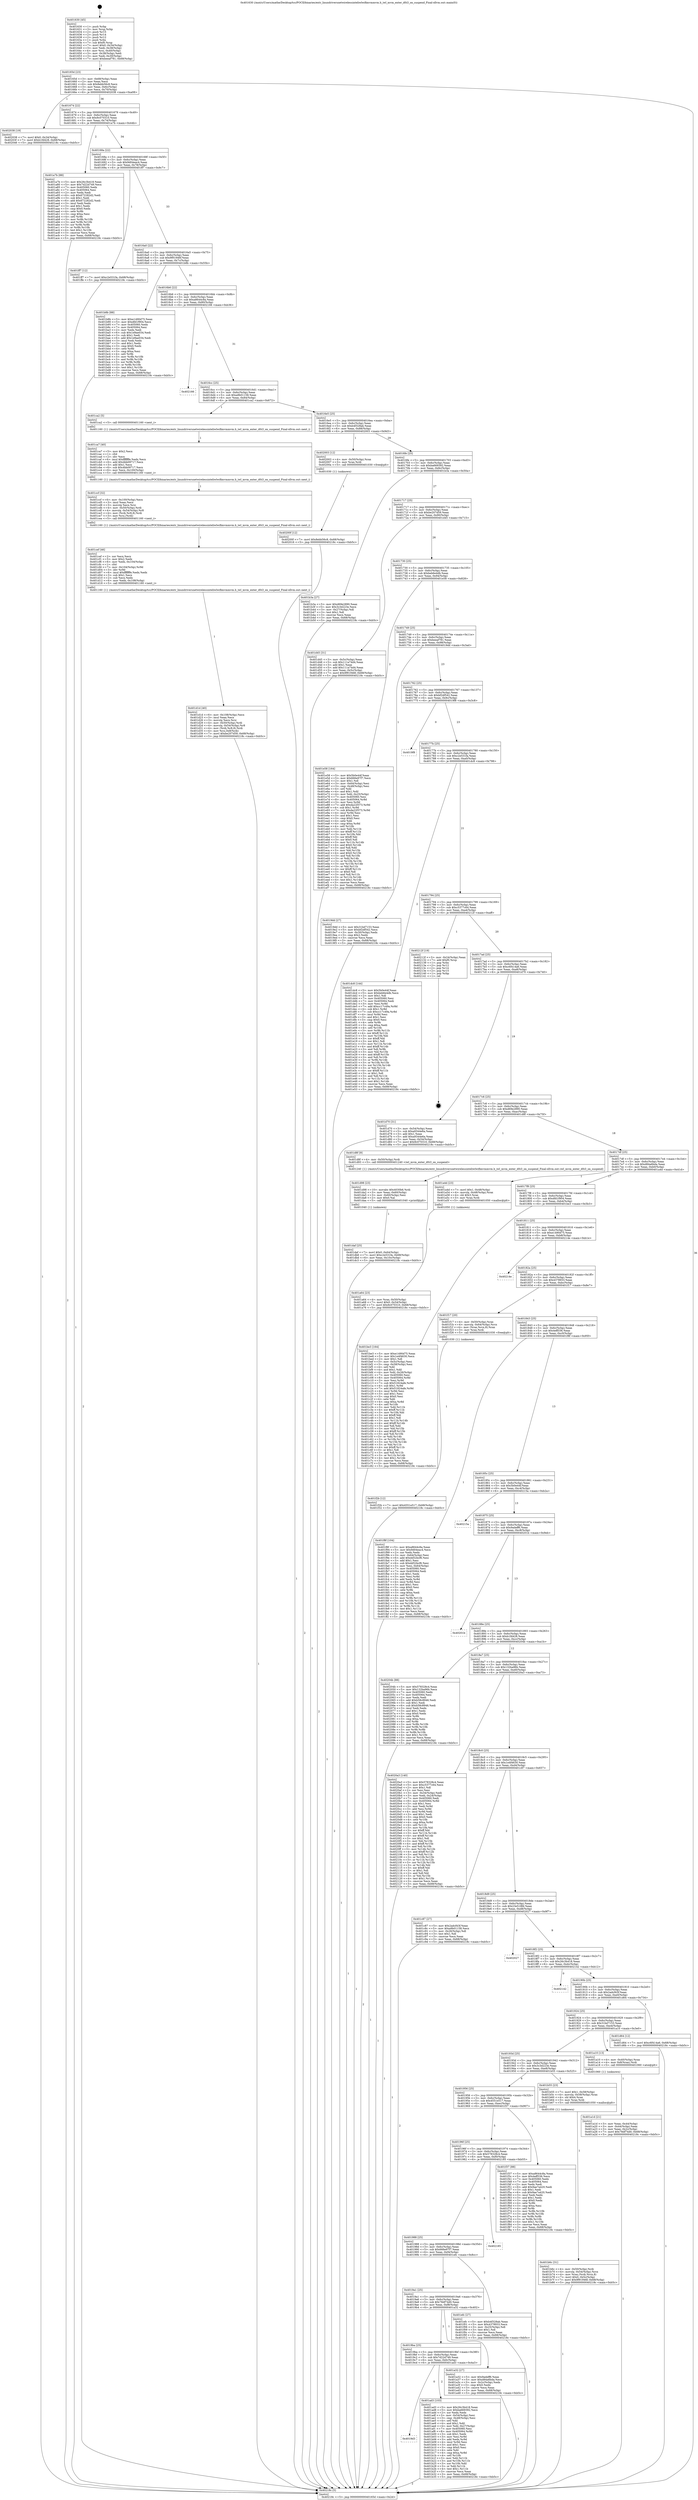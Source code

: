 digraph "0x401630" {
  label = "0x401630 (/mnt/c/Users/mathe/Desktop/tcc/POCII/binaries/extr_linuxdriversnetwirelessinteliwlwifimvmmvm.h_iwl_mvm_enter_d0i3_on_suspend_Final-ollvm.out::main(0))"
  labelloc = "t"
  node[shape=record]

  Entry [label="",width=0.3,height=0.3,shape=circle,fillcolor=black,style=filled]
  "0x40165d" [label="{
     0x40165d [23]\l
     | [instrs]\l
     &nbsp;&nbsp;0x40165d \<+3\>: mov -0x68(%rbp),%eax\l
     &nbsp;&nbsp;0x401660 \<+2\>: mov %eax,%ecx\l
     &nbsp;&nbsp;0x401662 \<+6\>: sub $0x8ebb56c8,%ecx\l
     &nbsp;&nbsp;0x401668 \<+3\>: mov %eax,-0x6c(%rbp)\l
     &nbsp;&nbsp;0x40166b \<+3\>: mov %ecx,-0x70(%rbp)\l
     &nbsp;&nbsp;0x40166e \<+6\>: je 0000000000402038 \<main+0xa08\>\l
  }"]
  "0x402038" [label="{
     0x402038 [19]\l
     | [instrs]\l
     &nbsp;&nbsp;0x402038 \<+7\>: movl $0x0,-0x34(%rbp)\l
     &nbsp;&nbsp;0x40203f \<+7\>: movl $0xb1fd428,-0x68(%rbp)\l
     &nbsp;&nbsp;0x402046 \<+5\>: jmp 000000000040218c \<main+0xb5c\>\l
  }"]
  "0x401674" [label="{
     0x401674 [22]\l
     | [instrs]\l
     &nbsp;&nbsp;0x401674 \<+5\>: jmp 0000000000401679 \<main+0x49\>\l
     &nbsp;&nbsp;0x401679 \<+3\>: mov -0x6c(%rbp),%eax\l
     &nbsp;&nbsp;0x40167c \<+5\>: sub $0x9c070310,%eax\l
     &nbsp;&nbsp;0x401681 \<+3\>: mov %eax,-0x74(%rbp)\l
     &nbsp;&nbsp;0x401684 \<+6\>: je 0000000000401a7b \<main+0x44b\>\l
  }"]
  Exit [label="",width=0.3,height=0.3,shape=circle,fillcolor=black,style=filled,peripheries=2]
  "0x401a7b" [label="{
     0x401a7b [88]\l
     | [instrs]\l
     &nbsp;&nbsp;0x401a7b \<+5\>: mov $0x26c3b418,%eax\l
     &nbsp;&nbsp;0x401a80 \<+5\>: mov $0x7d22d749,%ecx\l
     &nbsp;&nbsp;0x401a85 \<+7\>: mov 0x405060,%edx\l
     &nbsp;&nbsp;0x401a8c \<+7\>: mov 0x405064,%esi\l
     &nbsp;&nbsp;0x401a93 \<+2\>: mov %edx,%edi\l
     &nbsp;&nbsp;0x401a95 \<+6\>: sub $0x672282d2,%edi\l
     &nbsp;&nbsp;0x401a9b \<+3\>: sub $0x1,%edi\l
     &nbsp;&nbsp;0x401a9e \<+6\>: add $0x672282d2,%edi\l
     &nbsp;&nbsp;0x401aa4 \<+3\>: imul %edi,%edx\l
     &nbsp;&nbsp;0x401aa7 \<+3\>: and $0x1,%edx\l
     &nbsp;&nbsp;0x401aaa \<+3\>: cmp $0x0,%edx\l
     &nbsp;&nbsp;0x401aad \<+4\>: sete %r8b\l
     &nbsp;&nbsp;0x401ab1 \<+3\>: cmp $0xa,%esi\l
     &nbsp;&nbsp;0x401ab4 \<+4\>: setl %r9b\l
     &nbsp;&nbsp;0x401ab8 \<+3\>: mov %r8b,%r10b\l
     &nbsp;&nbsp;0x401abb \<+3\>: and %r9b,%r10b\l
     &nbsp;&nbsp;0x401abe \<+3\>: xor %r9b,%r8b\l
     &nbsp;&nbsp;0x401ac1 \<+3\>: or %r8b,%r10b\l
     &nbsp;&nbsp;0x401ac4 \<+4\>: test $0x1,%r10b\l
     &nbsp;&nbsp;0x401ac8 \<+3\>: cmovne %ecx,%eax\l
     &nbsp;&nbsp;0x401acb \<+3\>: mov %eax,-0x68(%rbp)\l
     &nbsp;&nbsp;0x401ace \<+5\>: jmp 000000000040218c \<main+0xb5c\>\l
  }"]
  "0x40168a" [label="{
     0x40168a [22]\l
     | [instrs]\l
     &nbsp;&nbsp;0x40168a \<+5\>: jmp 000000000040168f \<main+0x5f\>\l
     &nbsp;&nbsp;0x40168f \<+3\>: mov -0x6c(%rbp),%eax\l
     &nbsp;&nbsp;0x401692 \<+5\>: sub $0x9d04eac4,%eax\l
     &nbsp;&nbsp;0x401697 \<+3\>: mov %eax,-0x78(%rbp)\l
     &nbsp;&nbsp;0x40169a \<+6\>: je 0000000000401ff7 \<main+0x9c7\>\l
  }"]
  "0x40200f" [label="{
     0x40200f [12]\l
     | [instrs]\l
     &nbsp;&nbsp;0x40200f \<+7\>: movl $0x8ebb56c8,-0x68(%rbp)\l
     &nbsp;&nbsp;0x402016 \<+5\>: jmp 000000000040218c \<main+0xb5c\>\l
  }"]
  "0x401ff7" [label="{
     0x401ff7 [12]\l
     | [instrs]\l
     &nbsp;&nbsp;0x401ff7 \<+7\>: movl $0xc2e531fa,-0x68(%rbp)\l
     &nbsp;&nbsp;0x401ffe \<+5\>: jmp 000000000040218c \<main+0xb5c\>\l
  }"]
  "0x4016a0" [label="{
     0x4016a0 [22]\l
     | [instrs]\l
     &nbsp;&nbsp;0x4016a0 \<+5\>: jmp 00000000004016a5 \<main+0x75\>\l
     &nbsp;&nbsp;0x4016a5 \<+3\>: mov -0x6c(%rbp),%eax\l
     &nbsp;&nbsp;0x4016a8 \<+5\>: sub $0x9f91946f,%eax\l
     &nbsp;&nbsp;0x4016ad \<+3\>: mov %eax,-0x7c(%rbp)\l
     &nbsp;&nbsp;0x4016b0 \<+6\>: je 0000000000401b8b \<main+0x55b\>\l
  }"]
  "0x401f2b" [label="{
     0x401f2b [12]\l
     | [instrs]\l
     &nbsp;&nbsp;0x401f2b \<+7\>: movl $0x4551e517,-0x68(%rbp)\l
     &nbsp;&nbsp;0x401f32 \<+5\>: jmp 000000000040218c \<main+0xb5c\>\l
  }"]
  "0x401b8b" [label="{
     0x401b8b [88]\l
     | [instrs]\l
     &nbsp;&nbsp;0x401b8b \<+5\>: mov $0xe1490d75,%eax\l
     &nbsp;&nbsp;0x401b90 \<+5\>: mov $0xdfd1f904,%ecx\l
     &nbsp;&nbsp;0x401b95 \<+7\>: mov 0x405060,%edx\l
     &nbsp;&nbsp;0x401b9c \<+7\>: mov 0x405064,%esi\l
     &nbsp;&nbsp;0x401ba3 \<+2\>: mov %edx,%edi\l
     &nbsp;&nbsp;0x401ba5 \<+6\>: sub $0x1e9ae034,%edi\l
     &nbsp;&nbsp;0x401bab \<+3\>: sub $0x1,%edi\l
     &nbsp;&nbsp;0x401bae \<+6\>: add $0x1e9ae034,%edi\l
     &nbsp;&nbsp;0x401bb4 \<+3\>: imul %edi,%edx\l
     &nbsp;&nbsp;0x401bb7 \<+3\>: and $0x1,%edx\l
     &nbsp;&nbsp;0x401bba \<+3\>: cmp $0x0,%edx\l
     &nbsp;&nbsp;0x401bbd \<+4\>: sete %r8b\l
     &nbsp;&nbsp;0x401bc1 \<+3\>: cmp $0xa,%esi\l
     &nbsp;&nbsp;0x401bc4 \<+4\>: setl %r9b\l
     &nbsp;&nbsp;0x401bc8 \<+3\>: mov %r8b,%r10b\l
     &nbsp;&nbsp;0x401bcb \<+3\>: and %r9b,%r10b\l
     &nbsp;&nbsp;0x401bce \<+3\>: xor %r9b,%r8b\l
     &nbsp;&nbsp;0x401bd1 \<+3\>: or %r8b,%r10b\l
     &nbsp;&nbsp;0x401bd4 \<+4\>: test $0x1,%r10b\l
     &nbsp;&nbsp;0x401bd8 \<+3\>: cmovne %ecx,%eax\l
     &nbsp;&nbsp;0x401bdb \<+3\>: mov %eax,-0x68(%rbp)\l
     &nbsp;&nbsp;0x401bde \<+5\>: jmp 000000000040218c \<main+0xb5c\>\l
  }"]
  "0x4016b6" [label="{
     0x4016b6 [22]\l
     | [instrs]\l
     &nbsp;&nbsp;0x4016b6 \<+5\>: jmp 00000000004016bb \<main+0x8b\>\l
     &nbsp;&nbsp;0x4016bb \<+3\>: mov -0x6c(%rbp),%eax\l
     &nbsp;&nbsp;0x4016be \<+5\>: sub $0xa8644c8a,%eax\l
     &nbsp;&nbsp;0x4016c3 \<+3\>: mov %eax,-0x80(%rbp)\l
     &nbsp;&nbsp;0x4016c6 \<+6\>: je 0000000000402166 \<main+0xb36\>\l
  }"]
  "0x401daf" [label="{
     0x401daf [25]\l
     | [instrs]\l
     &nbsp;&nbsp;0x401daf \<+7\>: movl $0x0,-0x64(%rbp)\l
     &nbsp;&nbsp;0x401db6 \<+7\>: movl $0xc2e531fa,-0x68(%rbp)\l
     &nbsp;&nbsp;0x401dbd \<+6\>: mov %eax,-0x10c(%rbp)\l
     &nbsp;&nbsp;0x401dc3 \<+5\>: jmp 000000000040218c \<main+0xb5c\>\l
  }"]
  "0x402166" [label="{
     0x402166\l
  }", style=dashed]
  "0x4016cc" [label="{
     0x4016cc [25]\l
     | [instrs]\l
     &nbsp;&nbsp;0x4016cc \<+5\>: jmp 00000000004016d1 \<main+0xa1\>\l
     &nbsp;&nbsp;0x4016d1 \<+3\>: mov -0x6c(%rbp),%eax\l
     &nbsp;&nbsp;0x4016d4 \<+5\>: sub $0xa9b01158,%eax\l
     &nbsp;&nbsp;0x4016d9 \<+6\>: mov %eax,-0x84(%rbp)\l
     &nbsp;&nbsp;0x4016df \<+6\>: je 0000000000401ca2 \<main+0x672\>\l
  }"]
  "0x401d98" [label="{
     0x401d98 [23]\l
     | [instrs]\l
     &nbsp;&nbsp;0x401d98 \<+10\>: movabs $0x4030b6,%rdi\l
     &nbsp;&nbsp;0x401da2 \<+3\>: mov %eax,-0x60(%rbp)\l
     &nbsp;&nbsp;0x401da5 \<+3\>: mov -0x60(%rbp),%esi\l
     &nbsp;&nbsp;0x401da8 \<+2\>: mov $0x0,%al\l
     &nbsp;&nbsp;0x401daa \<+5\>: call 0000000000401040 \<printf@plt\>\l
     | [calls]\l
     &nbsp;&nbsp;0x401040 \{1\} (unknown)\l
  }"]
  "0x401ca2" [label="{
     0x401ca2 [5]\l
     | [instrs]\l
     &nbsp;&nbsp;0x401ca2 \<+5\>: call 0000000000401160 \<next_i\>\l
     | [calls]\l
     &nbsp;&nbsp;0x401160 \{1\} (/mnt/c/Users/mathe/Desktop/tcc/POCII/binaries/extr_linuxdriversnetwirelessinteliwlwifimvmmvm.h_iwl_mvm_enter_d0i3_on_suspend_Final-ollvm.out::next_i)\l
  }"]
  "0x4016e5" [label="{
     0x4016e5 [25]\l
     | [instrs]\l
     &nbsp;&nbsp;0x4016e5 \<+5\>: jmp 00000000004016ea \<main+0xba\>\l
     &nbsp;&nbsp;0x4016ea \<+3\>: mov -0x6c(%rbp),%eax\l
     &nbsp;&nbsp;0x4016ed \<+5\>: sub $0xb4f328ab,%eax\l
     &nbsp;&nbsp;0x4016f2 \<+6\>: mov %eax,-0x88(%rbp)\l
     &nbsp;&nbsp;0x4016f8 \<+6\>: je 0000000000402003 \<main+0x9d3\>\l
  }"]
  "0x401d1d" [label="{
     0x401d1d [40]\l
     | [instrs]\l
     &nbsp;&nbsp;0x401d1d \<+6\>: mov -0x108(%rbp),%ecx\l
     &nbsp;&nbsp;0x401d23 \<+3\>: imul %eax,%ecx\l
     &nbsp;&nbsp;0x401d26 \<+3\>: movslq %ecx,%rsi\l
     &nbsp;&nbsp;0x401d29 \<+4\>: mov -0x50(%rbp),%rdi\l
     &nbsp;&nbsp;0x401d2d \<+4\>: movslq -0x54(%rbp),%r8\l
     &nbsp;&nbsp;0x401d31 \<+4\>: mov (%rdi,%r8,8),%rdi\l
     &nbsp;&nbsp;0x401d35 \<+4\>: mov %rsi,0x8(%rdi)\l
     &nbsp;&nbsp;0x401d39 \<+7\>: movl $0xbe207d59,-0x68(%rbp)\l
     &nbsp;&nbsp;0x401d40 \<+5\>: jmp 000000000040218c \<main+0xb5c\>\l
  }"]
  "0x402003" [label="{
     0x402003 [12]\l
     | [instrs]\l
     &nbsp;&nbsp;0x402003 \<+4\>: mov -0x50(%rbp),%rax\l
     &nbsp;&nbsp;0x402007 \<+3\>: mov %rax,%rdi\l
     &nbsp;&nbsp;0x40200a \<+5\>: call 0000000000401030 \<free@plt\>\l
     | [calls]\l
     &nbsp;&nbsp;0x401030 \{1\} (unknown)\l
  }"]
  "0x4016fe" [label="{
     0x4016fe [25]\l
     | [instrs]\l
     &nbsp;&nbsp;0x4016fe \<+5\>: jmp 0000000000401703 \<main+0xd3\>\l
     &nbsp;&nbsp;0x401703 \<+3\>: mov -0x6c(%rbp),%eax\l
     &nbsp;&nbsp;0x401706 \<+5\>: sub $0xba669392,%eax\l
     &nbsp;&nbsp;0x40170b \<+6\>: mov %eax,-0x8c(%rbp)\l
     &nbsp;&nbsp;0x401711 \<+6\>: je 0000000000401b3a \<main+0x50a\>\l
  }"]
  "0x401cef" [label="{
     0x401cef [46]\l
     | [instrs]\l
     &nbsp;&nbsp;0x401cef \<+2\>: xor %ecx,%ecx\l
     &nbsp;&nbsp;0x401cf1 \<+5\>: mov $0x2,%edx\l
     &nbsp;&nbsp;0x401cf6 \<+6\>: mov %edx,-0x104(%rbp)\l
     &nbsp;&nbsp;0x401cfc \<+1\>: cltd\l
     &nbsp;&nbsp;0x401cfd \<+7\>: mov -0x104(%rbp),%r9d\l
     &nbsp;&nbsp;0x401d04 \<+3\>: idiv %r9d\l
     &nbsp;&nbsp;0x401d07 \<+6\>: imul $0xfffffffe,%edx,%edx\l
     &nbsp;&nbsp;0x401d0d \<+3\>: sub $0x1,%ecx\l
     &nbsp;&nbsp;0x401d10 \<+2\>: sub %ecx,%edx\l
     &nbsp;&nbsp;0x401d12 \<+6\>: mov %edx,-0x108(%rbp)\l
     &nbsp;&nbsp;0x401d18 \<+5\>: call 0000000000401160 \<next_i\>\l
     | [calls]\l
     &nbsp;&nbsp;0x401160 \{1\} (/mnt/c/Users/mathe/Desktop/tcc/POCII/binaries/extr_linuxdriversnetwirelessinteliwlwifimvmmvm.h_iwl_mvm_enter_d0i3_on_suspend_Final-ollvm.out::next_i)\l
  }"]
  "0x401b3a" [label="{
     0x401b3a [27]\l
     | [instrs]\l
     &nbsp;&nbsp;0x401b3a \<+5\>: mov $0xd69e2890,%eax\l
     &nbsp;&nbsp;0x401b3f \<+5\>: mov $0x3c3d223e,%ecx\l
     &nbsp;&nbsp;0x401b44 \<+3\>: mov -0x27(%rbp),%dl\l
     &nbsp;&nbsp;0x401b47 \<+3\>: test $0x1,%dl\l
     &nbsp;&nbsp;0x401b4a \<+3\>: cmovne %ecx,%eax\l
     &nbsp;&nbsp;0x401b4d \<+3\>: mov %eax,-0x68(%rbp)\l
     &nbsp;&nbsp;0x401b50 \<+5\>: jmp 000000000040218c \<main+0xb5c\>\l
  }"]
  "0x401717" [label="{
     0x401717 [25]\l
     | [instrs]\l
     &nbsp;&nbsp;0x401717 \<+5\>: jmp 000000000040171c \<main+0xec\>\l
     &nbsp;&nbsp;0x40171c \<+3\>: mov -0x6c(%rbp),%eax\l
     &nbsp;&nbsp;0x40171f \<+5\>: sub $0xbe207d59,%eax\l
     &nbsp;&nbsp;0x401724 \<+6\>: mov %eax,-0x90(%rbp)\l
     &nbsp;&nbsp;0x40172a \<+6\>: je 0000000000401d45 \<main+0x715\>\l
  }"]
  "0x401ccf" [label="{
     0x401ccf [32]\l
     | [instrs]\l
     &nbsp;&nbsp;0x401ccf \<+6\>: mov -0x100(%rbp),%ecx\l
     &nbsp;&nbsp;0x401cd5 \<+3\>: imul %eax,%ecx\l
     &nbsp;&nbsp;0x401cd8 \<+3\>: movslq %ecx,%rsi\l
     &nbsp;&nbsp;0x401cdb \<+4\>: mov -0x50(%rbp),%rdi\l
     &nbsp;&nbsp;0x401cdf \<+4\>: movslq -0x54(%rbp),%r8\l
     &nbsp;&nbsp;0x401ce3 \<+4\>: mov (%rdi,%r8,8),%rdi\l
     &nbsp;&nbsp;0x401ce7 \<+3\>: mov %rsi,(%rdi)\l
     &nbsp;&nbsp;0x401cea \<+5\>: call 0000000000401160 \<next_i\>\l
     | [calls]\l
     &nbsp;&nbsp;0x401160 \{1\} (/mnt/c/Users/mathe/Desktop/tcc/POCII/binaries/extr_linuxdriversnetwirelessinteliwlwifimvmmvm.h_iwl_mvm_enter_d0i3_on_suspend_Final-ollvm.out::next_i)\l
  }"]
  "0x401d45" [label="{
     0x401d45 [31]\l
     | [instrs]\l
     &nbsp;&nbsp;0x401d45 \<+3\>: mov -0x5c(%rbp),%eax\l
     &nbsp;&nbsp;0x401d48 \<+5\>: sub $0x111a74d4,%eax\l
     &nbsp;&nbsp;0x401d4d \<+3\>: add $0x1,%eax\l
     &nbsp;&nbsp;0x401d50 \<+5\>: add $0x111a74d4,%eax\l
     &nbsp;&nbsp;0x401d55 \<+3\>: mov %eax,-0x5c(%rbp)\l
     &nbsp;&nbsp;0x401d58 \<+7\>: movl $0x9f91946f,-0x68(%rbp)\l
     &nbsp;&nbsp;0x401d5f \<+5\>: jmp 000000000040218c \<main+0xb5c\>\l
  }"]
  "0x401730" [label="{
     0x401730 [25]\l
     | [instrs]\l
     &nbsp;&nbsp;0x401730 \<+5\>: jmp 0000000000401735 \<main+0x105\>\l
     &nbsp;&nbsp;0x401735 \<+3\>: mov -0x6c(%rbp),%eax\l
     &nbsp;&nbsp;0x401738 \<+5\>: sub $0xbeb6e4db,%eax\l
     &nbsp;&nbsp;0x40173d \<+6\>: mov %eax,-0x94(%rbp)\l
     &nbsp;&nbsp;0x401743 \<+6\>: je 0000000000401e58 \<main+0x828\>\l
  }"]
  "0x401ca7" [label="{
     0x401ca7 [40]\l
     | [instrs]\l
     &nbsp;&nbsp;0x401ca7 \<+5\>: mov $0x2,%ecx\l
     &nbsp;&nbsp;0x401cac \<+1\>: cltd\l
     &nbsp;&nbsp;0x401cad \<+2\>: idiv %ecx\l
     &nbsp;&nbsp;0x401caf \<+6\>: imul $0xfffffffe,%edx,%ecx\l
     &nbsp;&nbsp;0x401cb5 \<+6\>: add $0x4bb09717,%ecx\l
     &nbsp;&nbsp;0x401cbb \<+3\>: add $0x1,%ecx\l
     &nbsp;&nbsp;0x401cbe \<+6\>: sub $0x4bb09717,%ecx\l
     &nbsp;&nbsp;0x401cc4 \<+6\>: mov %ecx,-0x100(%rbp)\l
     &nbsp;&nbsp;0x401cca \<+5\>: call 0000000000401160 \<next_i\>\l
     | [calls]\l
     &nbsp;&nbsp;0x401160 \{1\} (/mnt/c/Users/mathe/Desktop/tcc/POCII/binaries/extr_linuxdriversnetwirelessinteliwlwifimvmmvm.h_iwl_mvm_enter_d0i3_on_suspend_Final-ollvm.out::next_i)\l
  }"]
  "0x401e58" [label="{
     0x401e58 [164]\l
     | [instrs]\l
     &nbsp;&nbsp;0x401e58 \<+5\>: mov $0x5b0e44f,%eax\l
     &nbsp;&nbsp;0x401e5d \<+5\>: mov $0x666e97f7,%ecx\l
     &nbsp;&nbsp;0x401e62 \<+2\>: mov $0x1,%dl\l
     &nbsp;&nbsp;0x401e64 \<+3\>: mov -0x64(%rbp),%esi\l
     &nbsp;&nbsp;0x401e67 \<+3\>: cmp -0x48(%rbp),%esi\l
     &nbsp;&nbsp;0x401e6a \<+4\>: setl %dil\l
     &nbsp;&nbsp;0x401e6e \<+4\>: and $0x1,%dil\l
     &nbsp;&nbsp;0x401e72 \<+4\>: mov %dil,-0x25(%rbp)\l
     &nbsp;&nbsp;0x401e76 \<+7\>: mov 0x405060,%esi\l
     &nbsp;&nbsp;0x401e7d \<+8\>: mov 0x405064,%r8d\l
     &nbsp;&nbsp;0x401e85 \<+3\>: mov %esi,%r9d\l
     &nbsp;&nbsp;0x401e88 \<+7\>: add $0xda22f373,%r9d\l
     &nbsp;&nbsp;0x401e8f \<+4\>: sub $0x1,%r9d\l
     &nbsp;&nbsp;0x401e93 \<+7\>: sub $0xda22f373,%r9d\l
     &nbsp;&nbsp;0x401e9a \<+4\>: imul %r9d,%esi\l
     &nbsp;&nbsp;0x401e9e \<+3\>: and $0x1,%esi\l
     &nbsp;&nbsp;0x401ea1 \<+3\>: cmp $0x0,%esi\l
     &nbsp;&nbsp;0x401ea4 \<+4\>: sete %dil\l
     &nbsp;&nbsp;0x401ea8 \<+4\>: cmp $0xa,%r8d\l
     &nbsp;&nbsp;0x401eac \<+4\>: setl %r10b\l
     &nbsp;&nbsp;0x401eb0 \<+3\>: mov %dil,%r11b\l
     &nbsp;&nbsp;0x401eb3 \<+4\>: xor $0xff,%r11b\l
     &nbsp;&nbsp;0x401eb7 \<+3\>: mov %r10b,%bl\l
     &nbsp;&nbsp;0x401eba \<+3\>: xor $0xff,%bl\l
     &nbsp;&nbsp;0x401ebd \<+3\>: xor $0x0,%dl\l
     &nbsp;&nbsp;0x401ec0 \<+3\>: mov %r11b,%r14b\l
     &nbsp;&nbsp;0x401ec3 \<+4\>: and $0x0,%r14b\l
     &nbsp;&nbsp;0x401ec7 \<+3\>: and %dl,%dil\l
     &nbsp;&nbsp;0x401eca \<+3\>: mov %bl,%r15b\l
     &nbsp;&nbsp;0x401ecd \<+4\>: and $0x0,%r15b\l
     &nbsp;&nbsp;0x401ed1 \<+3\>: and %dl,%r10b\l
     &nbsp;&nbsp;0x401ed4 \<+3\>: or %dil,%r14b\l
     &nbsp;&nbsp;0x401ed7 \<+3\>: or %r10b,%r15b\l
     &nbsp;&nbsp;0x401eda \<+3\>: xor %r15b,%r14b\l
     &nbsp;&nbsp;0x401edd \<+3\>: or %bl,%r11b\l
     &nbsp;&nbsp;0x401ee0 \<+4\>: xor $0xff,%r11b\l
     &nbsp;&nbsp;0x401ee4 \<+3\>: or $0x0,%dl\l
     &nbsp;&nbsp;0x401ee7 \<+3\>: and %dl,%r11b\l
     &nbsp;&nbsp;0x401eea \<+3\>: or %r11b,%r14b\l
     &nbsp;&nbsp;0x401eed \<+4\>: test $0x1,%r14b\l
     &nbsp;&nbsp;0x401ef1 \<+3\>: cmovne %ecx,%eax\l
     &nbsp;&nbsp;0x401ef4 \<+3\>: mov %eax,-0x68(%rbp)\l
     &nbsp;&nbsp;0x401ef7 \<+5\>: jmp 000000000040218c \<main+0xb5c\>\l
  }"]
  "0x401749" [label="{
     0x401749 [25]\l
     | [instrs]\l
     &nbsp;&nbsp;0x401749 \<+5\>: jmp 000000000040174e \<main+0x11e\>\l
     &nbsp;&nbsp;0x40174e \<+3\>: mov -0x6c(%rbp),%eax\l
     &nbsp;&nbsp;0x401751 \<+5\>: sub $0xbeeaf781,%eax\l
     &nbsp;&nbsp;0x401756 \<+6\>: mov %eax,-0x98(%rbp)\l
     &nbsp;&nbsp;0x40175c \<+6\>: je 00000000004019dd \<main+0x3ad\>\l
  }"]
  "0x401b6c" [label="{
     0x401b6c [31]\l
     | [instrs]\l
     &nbsp;&nbsp;0x401b6c \<+4\>: mov -0x50(%rbp),%rdi\l
     &nbsp;&nbsp;0x401b70 \<+4\>: movslq -0x54(%rbp),%rcx\l
     &nbsp;&nbsp;0x401b74 \<+4\>: mov %rax,(%rdi,%rcx,8)\l
     &nbsp;&nbsp;0x401b78 \<+7\>: movl $0x0,-0x5c(%rbp)\l
     &nbsp;&nbsp;0x401b7f \<+7\>: movl $0x9f91946f,-0x68(%rbp)\l
     &nbsp;&nbsp;0x401b86 \<+5\>: jmp 000000000040218c \<main+0xb5c\>\l
  }"]
  "0x4019dd" [label="{
     0x4019dd [27]\l
     | [instrs]\l
     &nbsp;&nbsp;0x4019dd \<+5\>: mov $0x31bd7153,%eax\l
     &nbsp;&nbsp;0x4019e2 \<+5\>: mov $0xbf2df542,%ecx\l
     &nbsp;&nbsp;0x4019e7 \<+3\>: mov -0x30(%rbp),%edx\l
     &nbsp;&nbsp;0x4019ea \<+3\>: cmp $0x2,%edx\l
     &nbsp;&nbsp;0x4019ed \<+3\>: cmovne %ecx,%eax\l
     &nbsp;&nbsp;0x4019f0 \<+3\>: mov %eax,-0x68(%rbp)\l
     &nbsp;&nbsp;0x4019f3 \<+5\>: jmp 000000000040218c \<main+0xb5c\>\l
  }"]
  "0x401762" [label="{
     0x401762 [25]\l
     | [instrs]\l
     &nbsp;&nbsp;0x401762 \<+5\>: jmp 0000000000401767 \<main+0x137\>\l
     &nbsp;&nbsp;0x401767 \<+3\>: mov -0x6c(%rbp),%eax\l
     &nbsp;&nbsp;0x40176a \<+5\>: sub $0xbf2df542,%eax\l
     &nbsp;&nbsp;0x40176f \<+6\>: mov %eax,-0x9c(%rbp)\l
     &nbsp;&nbsp;0x401775 \<+6\>: je 00000000004019f8 \<main+0x3c8\>\l
  }"]
  "0x40218c" [label="{
     0x40218c [5]\l
     | [instrs]\l
     &nbsp;&nbsp;0x40218c \<+5\>: jmp 000000000040165d \<main+0x2d\>\l
  }"]
  "0x401630" [label="{
     0x401630 [45]\l
     | [instrs]\l
     &nbsp;&nbsp;0x401630 \<+1\>: push %rbp\l
     &nbsp;&nbsp;0x401631 \<+3\>: mov %rsp,%rbp\l
     &nbsp;&nbsp;0x401634 \<+2\>: push %r15\l
     &nbsp;&nbsp;0x401636 \<+2\>: push %r14\l
     &nbsp;&nbsp;0x401638 \<+2\>: push %r12\l
     &nbsp;&nbsp;0x40163a \<+1\>: push %rbx\l
     &nbsp;&nbsp;0x40163b \<+7\>: sub $0xf0,%rsp\l
     &nbsp;&nbsp;0x401642 \<+7\>: movl $0x0,-0x34(%rbp)\l
     &nbsp;&nbsp;0x401649 \<+3\>: mov %edi,-0x38(%rbp)\l
     &nbsp;&nbsp;0x40164c \<+4\>: mov %rsi,-0x40(%rbp)\l
     &nbsp;&nbsp;0x401650 \<+3\>: mov -0x38(%rbp),%edi\l
     &nbsp;&nbsp;0x401653 \<+3\>: mov %edi,-0x30(%rbp)\l
     &nbsp;&nbsp;0x401656 \<+7\>: movl $0xbeeaf781,-0x68(%rbp)\l
  }"]
  "0x4019d3" [label="{
     0x4019d3\l
  }", style=dashed]
  "0x4019f8" [label="{
     0x4019f8\l
  }", style=dashed]
  "0x40177b" [label="{
     0x40177b [25]\l
     | [instrs]\l
     &nbsp;&nbsp;0x40177b \<+5\>: jmp 0000000000401780 \<main+0x150\>\l
     &nbsp;&nbsp;0x401780 \<+3\>: mov -0x6c(%rbp),%eax\l
     &nbsp;&nbsp;0x401783 \<+5\>: sub $0xc2e531fa,%eax\l
     &nbsp;&nbsp;0x401788 \<+6\>: mov %eax,-0xa0(%rbp)\l
     &nbsp;&nbsp;0x40178e \<+6\>: je 0000000000401dc8 \<main+0x798\>\l
  }"]
  "0x401ad3" [label="{
     0x401ad3 [103]\l
     | [instrs]\l
     &nbsp;&nbsp;0x401ad3 \<+5\>: mov $0x26c3b418,%eax\l
     &nbsp;&nbsp;0x401ad8 \<+5\>: mov $0xba669392,%ecx\l
     &nbsp;&nbsp;0x401add \<+2\>: xor %edx,%edx\l
     &nbsp;&nbsp;0x401adf \<+3\>: mov -0x54(%rbp),%esi\l
     &nbsp;&nbsp;0x401ae2 \<+3\>: cmp -0x48(%rbp),%esi\l
     &nbsp;&nbsp;0x401ae5 \<+4\>: setl %dil\l
     &nbsp;&nbsp;0x401ae9 \<+4\>: and $0x1,%dil\l
     &nbsp;&nbsp;0x401aed \<+4\>: mov %dil,-0x27(%rbp)\l
     &nbsp;&nbsp;0x401af1 \<+7\>: mov 0x405060,%esi\l
     &nbsp;&nbsp;0x401af8 \<+8\>: mov 0x405064,%r8d\l
     &nbsp;&nbsp;0x401b00 \<+3\>: sub $0x1,%edx\l
     &nbsp;&nbsp;0x401b03 \<+3\>: mov %esi,%r9d\l
     &nbsp;&nbsp;0x401b06 \<+3\>: add %edx,%r9d\l
     &nbsp;&nbsp;0x401b09 \<+4\>: imul %r9d,%esi\l
     &nbsp;&nbsp;0x401b0d \<+3\>: and $0x1,%esi\l
     &nbsp;&nbsp;0x401b10 \<+3\>: cmp $0x0,%esi\l
     &nbsp;&nbsp;0x401b13 \<+4\>: sete %dil\l
     &nbsp;&nbsp;0x401b17 \<+4\>: cmp $0xa,%r8d\l
     &nbsp;&nbsp;0x401b1b \<+4\>: setl %r10b\l
     &nbsp;&nbsp;0x401b1f \<+3\>: mov %dil,%r11b\l
     &nbsp;&nbsp;0x401b22 \<+3\>: and %r10b,%r11b\l
     &nbsp;&nbsp;0x401b25 \<+3\>: xor %r10b,%dil\l
     &nbsp;&nbsp;0x401b28 \<+3\>: or %dil,%r11b\l
     &nbsp;&nbsp;0x401b2b \<+4\>: test $0x1,%r11b\l
     &nbsp;&nbsp;0x401b2f \<+3\>: cmovne %ecx,%eax\l
     &nbsp;&nbsp;0x401b32 \<+3\>: mov %eax,-0x68(%rbp)\l
     &nbsp;&nbsp;0x401b35 \<+5\>: jmp 000000000040218c \<main+0xb5c\>\l
  }"]
  "0x401dc8" [label="{
     0x401dc8 [144]\l
     | [instrs]\l
     &nbsp;&nbsp;0x401dc8 \<+5\>: mov $0x5b0e44f,%eax\l
     &nbsp;&nbsp;0x401dcd \<+5\>: mov $0xbeb6e4db,%ecx\l
     &nbsp;&nbsp;0x401dd2 \<+2\>: mov $0x1,%dl\l
     &nbsp;&nbsp;0x401dd4 \<+7\>: mov 0x405060,%esi\l
     &nbsp;&nbsp;0x401ddb \<+7\>: mov 0x405064,%edi\l
     &nbsp;&nbsp;0x401de2 \<+3\>: mov %esi,%r8d\l
     &nbsp;&nbsp;0x401de5 \<+7\>: add $0xcc17c49a,%r8d\l
     &nbsp;&nbsp;0x401dec \<+4\>: sub $0x1,%r8d\l
     &nbsp;&nbsp;0x401df0 \<+7\>: sub $0xcc17c49a,%r8d\l
     &nbsp;&nbsp;0x401df7 \<+4\>: imul %r8d,%esi\l
     &nbsp;&nbsp;0x401dfb \<+3\>: and $0x1,%esi\l
     &nbsp;&nbsp;0x401dfe \<+3\>: cmp $0x0,%esi\l
     &nbsp;&nbsp;0x401e01 \<+4\>: sete %r9b\l
     &nbsp;&nbsp;0x401e05 \<+3\>: cmp $0xa,%edi\l
     &nbsp;&nbsp;0x401e08 \<+4\>: setl %r10b\l
     &nbsp;&nbsp;0x401e0c \<+3\>: mov %r9b,%r11b\l
     &nbsp;&nbsp;0x401e0f \<+4\>: xor $0xff,%r11b\l
     &nbsp;&nbsp;0x401e13 \<+3\>: mov %r10b,%bl\l
     &nbsp;&nbsp;0x401e16 \<+3\>: xor $0xff,%bl\l
     &nbsp;&nbsp;0x401e19 \<+3\>: xor $0x1,%dl\l
     &nbsp;&nbsp;0x401e1c \<+3\>: mov %r11b,%r14b\l
     &nbsp;&nbsp;0x401e1f \<+4\>: and $0xff,%r14b\l
     &nbsp;&nbsp;0x401e23 \<+3\>: and %dl,%r9b\l
     &nbsp;&nbsp;0x401e26 \<+3\>: mov %bl,%r15b\l
     &nbsp;&nbsp;0x401e29 \<+4\>: and $0xff,%r15b\l
     &nbsp;&nbsp;0x401e2d \<+3\>: and %dl,%r10b\l
     &nbsp;&nbsp;0x401e30 \<+3\>: or %r9b,%r14b\l
     &nbsp;&nbsp;0x401e33 \<+3\>: or %r10b,%r15b\l
     &nbsp;&nbsp;0x401e36 \<+3\>: xor %r15b,%r14b\l
     &nbsp;&nbsp;0x401e39 \<+3\>: or %bl,%r11b\l
     &nbsp;&nbsp;0x401e3c \<+4\>: xor $0xff,%r11b\l
     &nbsp;&nbsp;0x401e40 \<+3\>: or $0x1,%dl\l
     &nbsp;&nbsp;0x401e43 \<+3\>: and %dl,%r11b\l
     &nbsp;&nbsp;0x401e46 \<+3\>: or %r11b,%r14b\l
     &nbsp;&nbsp;0x401e49 \<+4\>: test $0x1,%r14b\l
     &nbsp;&nbsp;0x401e4d \<+3\>: cmovne %ecx,%eax\l
     &nbsp;&nbsp;0x401e50 \<+3\>: mov %eax,-0x68(%rbp)\l
     &nbsp;&nbsp;0x401e53 \<+5\>: jmp 000000000040218c \<main+0xb5c\>\l
  }"]
  "0x401794" [label="{
     0x401794 [25]\l
     | [instrs]\l
     &nbsp;&nbsp;0x401794 \<+5\>: jmp 0000000000401799 \<main+0x169\>\l
     &nbsp;&nbsp;0x401799 \<+3\>: mov -0x6c(%rbp),%eax\l
     &nbsp;&nbsp;0x40179c \<+5\>: sub $0xc5377c64,%eax\l
     &nbsp;&nbsp;0x4017a1 \<+6\>: mov %eax,-0xa4(%rbp)\l
     &nbsp;&nbsp;0x4017a7 \<+6\>: je 000000000040212f \<main+0xaff\>\l
  }"]
  "0x401a64" [label="{
     0x401a64 [23]\l
     | [instrs]\l
     &nbsp;&nbsp;0x401a64 \<+4\>: mov %rax,-0x50(%rbp)\l
     &nbsp;&nbsp;0x401a68 \<+7\>: movl $0x0,-0x54(%rbp)\l
     &nbsp;&nbsp;0x401a6f \<+7\>: movl $0x9c070310,-0x68(%rbp)\l
     &nbsp;&nbsp;0x401a76 \<+5\>: jmp 000000000040218c \<main+0xb5c\>\l
  }"]
  "0x40212f" [label="{
     0x40212f [19]\l
     | [instrs]\l
     &nbsp;&nbsp;0x40212f \<+3\>: mov -0x24(%rbp),%eax\l
     &nbsp;&nbsp;0x402132 \<+7\>: add $0xf0,%rsp\l
     &nbsp;&nbsp;0x402139 \<+1\>: pop %rbx\l
     &nbsp;&nbsp;0x40213a \<+2\>: pop %r12\l
     &nbsp;&nbsp;0x40213c \<+2\>: pop %r14\l
     &nbsp;&nbsp;0x40213e \<+2\>: pop %r15\l
     &nbsp;&nbsp;0x402140 \<+1\>: pop %rbp\l
     &nbsp;&nbsp;0x402141 \<+1\>: ret\l
  }"]
  "0x4017ad" [label="{
     0x4017ad [25]\l
     | [instrs]\l
     &nbsp;&nbsp;0x4017ad \<+5\>: jmp 00000000004017b2 \<main+0x182\>\l
     &nbsp;&nbsp;0x4017b2 \<+3\>: mov -0x6c(%rbp),%eax\l
     &nbsp;&nbsp;0x4017b5 \<+5\>: sub $0xc6f414a6,%eax\l
     &nbsp;&nbsp;0x4017ba \<+6\>: mov %eax,-0xa8(%rbp)\l
     &nbsp;&nbsp;0x4017c0 \<+6\>: je 0000000000401d70 \<main+0x740\>\l
  }"]
  "0x4019ba" [label="{
     0x4019ba [25]\l
     | [instrs]\l
     &nbsp;&nbsp;0x4019ba \<+5\>: jmp 00000000004019bf \<main+0x38f\>\l
     &nbsp;&nbsp;0x4019bf \<+3\>: mov -0x6c(%rbp),%eax\l
     &nbsp;&nbsp;0x4019c2 \<+5\>: sub $0x7d22d749,%eax\l
     &nbsp;&nbsp;0x4019c7 \<+6\>: mov %eax,-0xfc(%rbp)\l
     &nbsp;&nbsp;0x4019cd \<+6\>: je 0000000000401ad3 \<main+0x4a3\>\l
  }"]
  "0x401d70" [label="{
     0x401d70 [31]\l
     | [instrs]\l
     &nbsp;&nbsp;0x401d70 \<+3\>: mov -0x54(%rbp),%eax\l
     &nbsp;&nbsp;0x401d73 \<+5\>: sub $0xa9344e6a,%eax\l
     &nbsp;&nbsp;0x401d78 \<+3\>: add $0x1,%eax\l
     &nbsp;&nbsp;0x401d7b \<+5\>: add $0xa9344e6a,%eax\l
     &nbsp;&nbsp;0x401d80 \<+3\>: mov %eax,-0x54(%rbp)\l
     &nbsp;&nbsp;0x401d83 \<+7\>: movl $0x9c070310,-0x68(%rbp)\l
     &nbsp;&nbsp;0x401d8a \<+5\>: jmp 000000000040218c \<main+0xb5c\>\l
  }"]
  "0x4017c6" [label="{
     0x4017c6 [25]\l
     | [instrs]\l
     &nbsp;&nbsp;0x4017c6 \<+5\>: jmp 00000000004017cb \<main+0x19b\>\l
     &nbsp;&nbsp;0x4017cb \<+3\>: mov -0x6c(%rbp),%eax\l
     &nbsp;&nbsp;0x4017ce \<+5\>: sub $0xd69e2890,%eax\l
     &nbsp;&nbsp;0x4017d3 \<+6\>: mov %eax,-0xac(%rbp)\l
     &nbsp;&nbsp;0x4017d9 \<+6\>: je 0000000000401d8f \<main+0x75f\>\l
  }"]
  "0x401a32" [label="{
     0x401a32 [27]\l
     | [instrs]\l
     &nbsp;&nbsp;0x401a32 \<+5\>: mov $0x9adeff6,%eax\l
     &nbsp;&nbsp;0x401a37 \<+5\>: mov $0xd84a6bda,%ecx\l
     &nbsp;&nbsp;0x401a3c \<+3\>: mov -0x2c(%rbp),%edx\l
     &nbsp;&nbsp;0x401a3f \<+3\>: cmp $0x0,%edx\l
     &nbsp;&nbsp;0x401a42 \<+3\>: cmove %ecx,%eax\l
     &nbsp;&nbsp;0x401a45 \<+3\>: mov %eax,-0x68(%rbp)\l
     &nbsp;&nbsp;0x401a48 \<+5\>: jmp 000000000040218c \<main+0xb5c\>\l
  }"]
  "0x401d8f" [label="{
     0x401d8f [9]\l
     | [instrs]\l
     &nbsp;&nbsp;0x401d8f \<+4\>: mov -0x50(%rbp),%rdi\l
     &nbsp;&nbsp;0x401d93 \<+5\>: call 0000000000401240 \<iwl_mvm_enter_d0i3_on_suspend\>\l
     | [calls]\l
     &nbsp;&nbsp;0x401240 \{1\} (/mnt/c/Users/mathe/Desktop/tcc/POCII/binaries/extr_linuxdriversnetwirelessinteliwlwifimvmmvm.h_iwl_mvm_enter_d0i3_on_suspend_Final-ollvm.out::iwl_mvm_enter_d0i3_on_suspend)\l
  }"]
  "0x4017df" [label="{
     0x4017df [25]\l
     | [instrs]\l
     &nbsp;&nbsp;0x4017df \<+5\>: jmp 00000000004017e4 \<main+0x1b4\>\l
     &nbsp;&nbsp;0x4017e4 \<+3\>: mov -0x6c(%rbp),%eax\l
     &nbsp;&nbsp;0x4017e7 \<+5\>: sub $0xd84a6bda,%eax\l
     &nbsp;&nbsp;0x4017ec \<+6\>: mov %eax,-0xb0(%rbp)\l
     &nbsp;&nbsp;0x4017f2 \<+6\>: je 0000000000401a4d \<main+0x41d\>\l
  }"]
  "0x4019a1" [label="{
     0x4019a1 [25]\l
     | [instrs]\l
     &nbsp;&nbsp;0x4019a1 \<+5\>: jmp 00000000004019a6 \<main+0x376\>\l
     &nbsp;&nbsp;0x4019a6 \<+3\>: mov -0x6c(%rbp),%eax\l
     &nbsp;&nbsp;0x4019a9 \<+5\>: sub $0x78df74d0,%eax\l
     &nbsp;&nbsp;0x4019ae \<+6\>: mov %eax,-0xf8(%rbp)\l
     &nbsp;&nbsp;0x4019b4 \<+6\>: je 0000000000401a32 \<main+0x402\>\l
  }"]
  "0x401a4d" [label="{
     0x401a4d [23]\l
     | [instrs]\l
     &nbsp;&nbsp;0x401a4d \<+7\>: movl $0x1,-0x48(%rbp)\l
     &nbsp;&nbsp;0x401a54 \<+4\>: movslq -0x48(%rbp),%rax\l
     &nbsp;&nbsp;0x401a58 \<+4\>: shl $0x3,%rax\l
     &nbsp;&nbsp;0x401a5c \<+3\>: mov %rax,%rdi\l
     &nbsp;&nbsp;0x401a5f \<+5\>: call 0000000000401050 \<malloc@plt\>\l
     | [calls]\l
     &nbsp;&nbsp;0x401050 \{1\} (unknown)\l
  }"]
  "0x4017f8" [label="{
     0x4017f8 [25]\l
     | [instrs]\l
     &nbsp;&nbsp;0x4017f8 \<+5\>: jmp 00000000004017fd \<main+0x1cd\>\l
     &nbsp;&nbsp;0x4017fd \<+3\>: mov -0x6c(%rbp),%eax\l
     &nbsp;&nbsp;0x401800 \<+5\>: sub $0xdfd1f904,%eax\l
     &nbsp;&nbsp;0x401805 \<+6\>: mov %eax,-0xb4(%rbp)\l
     &nbsp;&nbsp;0x40180b \<+6\>: je 0000000000401be3 \<main+0x5b3\>\l
  }"]
  "0x401efc" [label="{
     0x401efc [27]\l
     | [instrs]\l
     &nbsp;&nbsp;0x401efc \<+5\>: mov $0xb4f328ab,%eax\l
     &nbsp;&nbsp;0x401f01 \<+5\>: mov $0x4378933,%ecx\l
     &nbsp;&nbsp;0x401f06 \<+3\>: mov -0x25(%rbp),%dl\l
     &nbsp;&nbsp;0x401f09 \<+3\>: test $0x1,%dl\l
     &nbsp;&nbsp;0x401f0c \<+3\>: cmovne %ecx,%eax\l
     &nbsp;&nbsp;0x401f0f \<+3\>: mov %eax,-0x68(%rbp)\l
     &nbsp;&nbsp;0x401f12 \<+5\>: jmp 000000000040218c \<main+0xb5c\>\l
  }"]
  "0x401be3" [label="{
     0x401be3 [164]\l
     | [instrs]\l
     &nbsp;&nbsp;0x401be3 \<+5\>: mov $0xe1490d75,%eax\l
     &nbsp;&nbsp;0x401be8 \<+5\>: mov $0x1e4f4630,%ecx\l
     &nbsp;&nbsp;0x401bed \<+2\>: mov $0x1,%dl\l
     &nbsp;&nbsp;0x401bef \<+3\>: mov -0x5c(%rbp),%esi\l
     &nbsp;&nbsp;0x401bf2 \<+3\>: cmp -0x58(%rbp),%esi\l
     &nbsp;&nbsp;0x401bf5 \<+4\>: setl %dil\l
     &nbsp;&nbsp;0x401bf9 \<+4\>: and $0x1,%dil\l
     &nbsp;&nbsp;0x401bfd \<+4\>: mov %dil,-0x26(%rbp)\l
     &nbsp;&nbsp;0x401c01 \<+7\>: mov 0x405060,%esi\l
     &nbsp;&nbsp;0x401c08 \<+8\>: mov 0x405064,%r8d\l
     &nbsp;&nbsp;0x401c10 \<+3\>: mov %esi,%r9d\l
     &nbsp;&nbsp;0x401c13 \<+7\>: sub $0x51824afe,%r9d\l
     &nbsp;&nbsp;0x401c1a \<+4\>: sub $0x1,%r9d\l
     &nbsp;&nbsp;0x401c1e \<+7\>: add $0x51824afe,%r9d\l
     &nbsp;&nbsp;0x401c25 \<+4\>: imul %r9d,%esi\l
     &nbsp;&nbsp;0x401c29 \<+3\>: and $0x1,%esi\l
     &nbsp;&nbsp;0x401c2c \<+3\>: cmp $0x0,%esi\l
     &nbsp;&nbsp;0x401c2f \<+4\>: sete %dil\l
     &nbsp;&nbsp;0x401c33 \<+4\>: cmp $0xa,%r8d\l
     &nbsp;&nbsp;0x401c37 \<+4\>: setl %r10b\l
     &nbsp;&nbsp;0x401c3b \<+3\>: mov %dil,%r11b\l
     &nbsp;&nbsp;0x401c3e \<+4\>: xor $0xff,%r11b\l
     &nbsp;&nbsp;0x401c42 \<+3\>: mov %r10b,%bl\l
     &nbsp;&nbsp;0x401c45 \<+3\>: xor $0xff,%bl\l
     &nbsp;&nbsp;0x401c48 \<+3\>: xor $0x1,%dl\l
     &nbsp;&nbsp;0x401c4b \<+3\>: mov %r11b,%r14b\l
     &nbsp;&nbsp;0x401c4e \<+4\>: and $0xff,%r14b\l
     &nbsp;&nbsp;0x401c52 \<+3\>: and %dl,%dil\l
     &nbsp;&nbsp;0x401c55 \<+3\>: mov %bl,%r15b\l
     &nbsp;&nbsp;0x401c58 \<+4\>: and $0xff,%r15b\l
     &nbsp;&nbsp;0x401c5c \<+3\>: and %dl,%r10b\l
     &nbsp;&nbsp;0x401c5f \<+3\>: or %dil,%r14b\l
     &nbsp;&nbsp;0x401c62 \<+3\>: or %r10b,%r15b\l
     &nbsp;&nbsp;0x401c65 \<+3\>: xor %r15b,%r14b\l
     &nbsp;&nbsp;0x401c68 \<+3\>: or %bl,%r11b\l
     &nbsp;&nbsp;0x401c6b \<+4\>: xor $0xff,%r11b\l
     &nbsp;&nbsp;0x401c6f \<+3\>: or $0x1,%dl\l
     &nbsp;&nbsp;0x401c72 \<+3\>: and %dl,%r11b\l
     &nbsp;&nbsp;0x401c75 \<+3\>: or %r11b,%r14b\l
     &nbsp;&nbsp;0x401c78 \<+4\>: test $0x1,%r14b\l
     &nbsp;&nbsp;0x401c7c \<+3\>: cmovne %ecx,%eax\l
     &nbsp;&nbsp;0x401c7f \<+3\>: mov %eax,-0x68(%rbp)\l
     &nbsp;&nbsp;0x401c82 \<+5\>: jmp 000000000040218c \<main+0xb5c\>\l
  }"]
  "0x401811" [label="{
     0x401811 [25]\l
     | [instrs]\l
     &nbsp;&nbsp;0x401811 \<+5\>: jmp 0000000000401816 \<main+0x1e6\>\l
     &nbsp;&nbsp;0x401816 \<+3\>: mov -0x6c(%rbp),%eax\l
     &nbsp;&nbsp;0x401819 \<+5\>: sub $0xe1490d75,%eax\l
     &nbsp;&nbsp;0x40181e \<+6\>: mov %eax,-0xb8(%rbp)\l
     &nbsp;&nbsp;0x401824 \<+6\>: je 000000000040214e \<main+0xb1e\>\l
  }"]
  "0x401988" [label="{
     0x401988 [25]\l
     | [instrs]\l
     &nbsp;&nbsp;0x401988 \<+5\>: jmp 000000000040198d \<main+0x35d\>\l
     &nbsp;&nbsp;0x40198d \<+3\>: mov -0x6c(%rbp),%eax\l
     &nbsp;&nbsp;0x401990 \<+5\>: sub $0x666e97f7,%eax\l
     &nbsp;&nbsp;0x401995 \<+6\>: mov %eax,-0xf4(%rbp)\l
     &nbsp;&nbsp;0x40199b \<+6\>: je 0000000000401efc \<main+0x8cc\>\l
  }"]
  "0x40214e" [label="{
     0x40214e\l
  }", style=dashed]
  "0x40182a" [label="{
     0x40182a [25]\l
     | [instrs]\l
     &nbsp;&nbsp;0x40182a \<+5\>: jmp 000000000040182f \<main+0x1ff\>\l
     &nbsp;&nbsp;0x40182f \<+3\>: mov -0x6c(%rbp),%eax\l
     &nbsp;&nbsp;0x401832 \<+5\>: sub $0x4378933,%eax\l
     &nbsp;&nbsp;0x401837 \<+6\>: mov %eax,-0xbc(%rbp)\l
     &nbsp;&nbsp;0x40183d \<+6\>: je 0000000000401f17 \<main+0x8e7\>\l
  }"]
  "0x402185" [label="{
     0x402185\l
  }", style=dashed]
  "0x401f17" [label="{
     0x401f17 [20]\l
     | [instrs]\l
     &nbsp;&nbsp;0x401f17 \<+4\>: mov -0x50(%rbp),%rax\l
     &nbsp;&nbsp;0x401f1b \<+4\>: movslq -0x64(%rbp),%rcx\l
     &nbsp;&nbsp;0x401f1f \<+4\>: mov (%rax,%rcx,8),%rax\l
     &nbsp;&nbsp;0x401f23 \<+3\>: mov %rax,%rdi\l
     &nbsp;&nbsp;0x401f26 \<+5\>: call 0000000000401030 \<free@plt\>\l
     | [calls]\l
     &nbsp;&nbsp;0x401030 \{1\} (unknown)\l
  }"]
  "0x401843" [label="{
     0x401843 [25]\l
     | [instrs]\l
     &nbsp;&nbsp;0x401843 \<+5\>: jmp 0000000000401848 \<main+0x218\>\l
     &nbsp;&nbsp;0x401848 \<+3\>: mov -0x6c(%rbp),%eax\l
     &nbsp;&nbsp;0x40184b \<+5\>: sub $0x4eff336,%eax\l
     &nbsp;&nbsp;0x401850 \<+6\>: mov %eax,-0xc0(%rbp)\l
     &nbsp;&nbsp;0x401856 \<+6\>: je 0000000000401f8f \<main+0x95f\>\l
  }"]
  "0x40196f" [label="{
     0x40196f [25]\l
     | [instrs]\l
     &nbsp;&nbsp;0x40196f \<+5\>: jmp 0000000000401974 \<main+0x344\>\l
     &nbsp;&nbsp;0x401974 \<+3\>: mov -0x6c(%rbp),%eax\l
     &nbsp;&nbsp;0x401977 \<+5\>: sub $0x578328c4,%eax\l
     &nbsp;&nbsp;0x40197c \<+6\>: mov %eax,-0xf0(%rbp)\l
     &nbsp;&nbsp;0x401982 \<+6\>: je 0000000000402185 \<main+0xb55\>\l
  }"]
  "0x401f8f" [label="{
     0x401f8f [104]\l
     | [instrs]\l
     &nbsp;&nbsp;0x401f8f \<+5\>: mov $0xa8644c8a,%eax\l
     &nbsp;&nbsp;0x401f94 \<+5\>: mov $0x9d04eac4,%ecx\l
     &nbsp;&nbsp;0x401f99 \<+2\>: xor %edx,%edx\l
     &nbsp;&nbsp;0x401f9b \<+3\>: mov -0x64(%rbp),%esi\l
     &nbsp;&nbsp;0x401f9e \<+6\>: add $0xdd52bcf6,%esi\l
     &nbsp;&nbsp;0x401fa4 \<+3\>: add $0x1,%esi\l
     &nbsp;&nbsp;0x401fa7 \<+6\>: sub $0xdd52bcf6,%esi\l
     &nbsp;&nbsp;0x401fad \<+3\>: mov %esi,-0x64(%rbp)\l
     &nbsp;&nbsp;0x401fb0 \<+7\>: mov 0x405060,%esi\l
     &nbsp;&nbsp;0x401fb7 \<+7\>: mov 0x405064,%edi\l
     &nbsp;&nbsp;0x401fbe \<+3\>: sub $0x1,%edx\l
     &nbsp;&nbsp;0x401fc1 \<+3\>: mov %esi,%r8d\l
     &nbsp;&nbsp;0x401fc4 \<+3\>: add %edx,%r8d\l
     &nbsp;&nbsp;0x401fc7 \<+4\>: imul %r8d,%esi\l
     &nbsp;&nbsp;0x401fcb \<+3\>: and $0x1,%esi\l
     &nbsp;&nbsp;0x401fce \<+3\>: cmp $0x0,%esi\l
     &nbsp;&nbsp;0x401fd1 \<+4\>: sete %r9b\l
     &nbsp;&nbsp;0x401fd5 \<+3\>: cmp $0xa,%edi\l
     &nbsp;&nbsp;0x401fd8 \<+4\>: setl %r10b\l
     &nbsp;&nbsp;0x401fdc \<+3\>: mov %r9b,%r11b\l
     &nbsp;&nbsp;0x401fdf \<+3\>: and %r10b,%r11b\l
     &nbsp;&nbsp;0x401fe2 \<+3\>: xor %r10b,%r9b\l
     &nbsp;&nbsp;0x401fe5 \<+3\>: or %r9b,%r11b\l
     &nbsp;&nbsp;0x401fe8 \<+4\>: test $0x1,%r11b\l
     &nbsp;&nbsp;0x401fec \<+3\>: cmovne %ecx,%eax\l
     &nbsp;&nbsp;0x401fef \<+3\>: mov %eax,-0x68(%rbp)\l
     &nbsp;&nbsp;0x401ff2 \<+5\>: jmp 000000000040218c \<main+0xb5c\>\l
  }"]
  "0x40185c" [label="{
     0x40185c [25]\l
     | [instrs]\l
     &nbsp;&nbsp;0x40185c \<+5\>: jmp 0000000000401861 \<main+0x231\>\l
     &nbsp;&nbsp;0x401861 \<+3\>: mov -0x6c(%rbp),%eax\l
     &nbsp;&nbsp;0x401864 \<+5\>: sub $0x5b0e44f,%eax\l
     &nbsp;&nbsp;0x401869 \<+6\>: mov %eax,-0xc4(%rbp)\l
     &nbsp;&nbsp;0x40186f \<+6\>: je 000000000040215a \<main+0xb2a\>\l
  }"]
  "0x401f37" [label="{
     0x401f37 [88]\l
     | [instrs]\l
     &nbsp;&nbsp;0x401f37 \<+5\>: mov $0xa8644c8a,%eax\l
     &nbsp;&nbsp;0x401f3c \<+5\>: mov $0x4eff336,%ecx\l
     &nbsp;&nbsp;0x401f41 \<+7\>: mov 0x405060,%edx\l
     &nbsp;&nbsp;0x401f48 \<+7\>: mov 0x405064,%esi\l
     &nbsp;&nbsp;0x401f4f \<+2\>: mov %edx,%edi\l
     &nbsp;&nbsp;0x401f51 \<+6\>: add $0x9ae7a420,%edi\l
     &nbsp;&nbsp;0x401f57 \<+3\>: sub $0x1,%edi\l
     &nbsp;&nbsp;0x401f5a \<+6\>: sub $0x9ae7a420,%edi\l
     &nbsp;&nbsp;0x401f60 \<+3\>: imul %edi,%edx\l
     &nbsp;&nbsp;0x401f63 \<+3\>: and $0x1,%edx\l
     &nbsp;&nbsp;0x401f66 \<+3\>: cmp $0x0,%edx\l
     &nbsp;&nbsp;0x401f69 \<+4\>: sete %r8b\l
     &nbsp;&nbsp;0x401f6d \<+3\>: cmp $0xa,%esi\l
     &nbsp;&nbsp;0x401f70 \<+4\>: setl %r9b\l
     &nbsp;&nbsp;0x401f74 \<+3\>: mov %r8b,%r10b\l
     &nbsp;&nbsp;0x401f77 \<+3\>: and %r9b,%r10b\l
     &nbsp;&nbsp;0x401f7a \<+3\>: xor %r9b,%r8b\l
     &nbsp;&nbsp;0x401f7d \<+3\>: or %r8b,%r10b\l
     &nbsp;&nbsp;0x401f80 \<+4\>: test $0x1,%r10b\l
     &nbsp;&nbsp;0x401f84 \<+3\>: cmovne %ecx,%eax\l
     &nbsp;&nbsp;0x401f87 \<+3\>: mov %eax,-0x68(%rbp)\l
     &nbsp;&nbsp;0x401f8a \<+5\>: jmp 000000000040218c \<main+0xb5c\>\l
  }"]
  "0x40215a" [label="{
     0x40215a\l
  }", style=dashed]
  "0x401875" [label="{
     0x401875 [25]\l
     | [instrs]\l
     &nbsp;&nbsp;0x401875 \<+5\>: jmp 000000000040187a \<main+0x24a\>\l
     &nbsp;&nbsp;0x40187a \<+3\>: mov -0x6c(%rbp),%eax\l
     &nbsp;&nbsp;0x40187d \<+5\>: sub $0x9adeff6,%eax\l
     &nbsp;&nbsp;0x401882 \<+6\>: mov %eax,-0xc8(%rbp)\l
     &nbsp;&nbsp;0x401888 \<+6\>: je 000000000040201b \<main+0x9eb\>\l
  }"]
  "0x401956" [label="{
     0x401956 [25]\l
     | [instrs]\l
     &nbsp;&nbsp;0x401956 \<+5\>: jmp 000000000040195b \<main+0x32b\>\l
     &nbsp;&nbsp;0x40195b \<+3\>: mov -0x6c(%rbp),%eax\l
     &nbsp;&nbsp;0x40195e \<+5\>: sub $0x4551e517,%eax\l
     &nbsp;&nbsp;0x401963 \<+6\>: mov %eax,-0xec(%rbp)\l
     &nbsp;&nbsp;0x401969 \<+6\>: je 0000000000401f37 \<main+0x907\>\l
  }"]
  "0x40201b" [label="{
     0x40201b\l
  }", style=dashed]
  "0x40188e" [label="{
     0x40188e [25]\l
     | [instrs]\l
     &nbsp;&nbsp;0x40188e \<+5\>: jmp 0000000000401893 \<main+0x263\>\l
     &nbsp;&nbsp;0x401893 \<+3\>: mov -0x6c(%rbp),%eax\l
     &nbsp;&nbsp;0x401896 \<+5\>: sub $0xb1fd428,%eax\l
     &nbsp;&nbsp;0x40189b \<+6\>: mov %eax,-0xcc(%rbp)\l
     &nbsp;&nbsp;0x4018a1 \<+6\>: je 000000000040204b \<main+0xa1b\>\l
  }"]
  "0x401b55" [label="{
     0x401b55 [23]\l
     | [instrs]\l
     &nbsp;&nbsp;0x401b55 \<+7\>: movl $0x1,-0x58(%rbp)\l
     &nbsp;&nbsp;0x401b5c \<+4\>: movslq -0x58(%rbp),%rax\l
     &nbsp;&nbsp;0x401b60 \<+4\>: shl $0x4,%rax\l
     &nbsp;&nbsp;0x401b64 \<+3\>: mov %rax,%rdi\l
     &nbsp;&nbsp;0x401b67 \<+5\>: call 0000000000401050 \<malloc@plt\>\l
     | [calls]\l
     &nbsp;&nbsp;0x401050 \{1\} (unknown)\l
  }"]
  "0x40204b" [label="{
     0x40204b [88]\l
     | [instrs]\l
     &nbsp;&nbsp;0x40204b \<+5\>: mov $0x578328c4,%eax\l
     &nbsp;&nbsp;0x402050 \<+5\>: mov $0x132ba96b,%ecx\l
     &nbsp;&nbsp;0x402055 \<+7\>: mov 0x405060,%edx\l
     &nbsp;&nbsp;0x40205c \<+7\>: mov 0x405064,%esi\l
     &nbsp;&nbsp;0x402063 \<+2\>: mov %edx,%edi\l
     &nbsp;&nbsp;0x402065 \<+6\>: add $0xb58c8946,%edi\l
     &nbsp;&nbsp;0x40206b \<+3\>: sub $0x1,%edi\l
     &nbsp;&nbsp;0x40206e \<+6\>: sub $0xb58c8946,%edi\l
     &nbsp;&nbsp;0x402074 \<+3\>: imul %edi,%edx\l
     &nbsp;&nbsp;0x402077 \<+3\>: and $0x1,%edx\l
     &nbsp;&nbsp;0x40207a \<+3\>: cmp $0x0,%edx\l
     &nbsp;&nbsp;0x40207d \<+4\>: sete %r8b\l
     &nbsp;&nbsp;0x402081 \<+3\>: cmp $0xa,%esi\l
     &nbsp;&nbsp;0x402084 \<+4\>: setl %r9b\l
     &nbsp;&nbsp;0x402088 \<+3\>: mov %r8b,%r10b\l
     &nbsp;&nbsp;0x40208b \<+3\>: and %r9b,%r10b\l
     &nbsp;&nbsp;0x40208e \<+3\>: xor %r9b,%r8b\l
     &nbsp;&nbsp;0x402091 \<+3\>: or %r8b,%r10b\l
     &nbsp;&nbsp;0x402094 \<+4\>: test $0x1,%r10b\l
     &nbsp;&nbsp;0x402098 \<+3\>: cmovne %ecx,%eax\l
     &nbsp;&nbsp;0x40209b \<+3\>: mov %eax,-0x68(%rbp)\l
     &nbsp;&nbsp;0x40209e \<+5\>: jmp 000000000040218c \<main+0xb5c\>\l
  }"]
  "0x4018a7" [label="{
     0x4018a7 [25]\l
     | [instrs]\l
     &nbsp;&nbsp;0x4018a7 \<+5\>: jmp 00000000004018ac \<main+0x27c\>\l
     &nbsp;&nbsp;0x4018ac \<+3\>: mov -0x6c(%rbp),%eax\l
     &nbsp;&nbsp;0x4018af \<+5\>: sub $0x132ba96b,%eax\l
     &nbsp;&nbsp;0x4018b4 \<+6\>: mov %eax,-0xd0(%rbp)\l
     &nbsp;&nbsp;0x4018ba \<+6\>: je 00000000004020a3 \<main+0xa73\>\l
  }"]
  "0x401a1d" [label="{
     0x401a1d [21]\l
     | [instrs]\l
     &nbsp;&nbsp;0x401a1d \<+3\>: mov %eax,-0x44(%rbp)\l
     &nbsp;&nbsp;0x401a20 \<+3\>: mov -0x44(%rbp),%eax\l
     &nbsp;&nbsp;0x401a23 \<+3\>: mov %eax,-0x2c(%rbp)\l
     &nbsp;&nbsp;0x401a26 \<+7\>: movl $0x78df74d0,-0x68(%rbp)\l
     &nbsp;&nbsp;0x401a2d \<+5\>: jmp 000000000040218c \<main+0xb5c\>\l
  }"]
  "0x4020a3" [label="{
     0x4020a3 [140]\l
     | [instrs]\l
     &nbsp;&nbsp;0x4020a3 \<+5\>: mov $0x578328c4,%eax\l
     &nbsp;&nbsp;0x4020a8 \<+5\>: mov $0xc5377c64,%ecx\l
     &nbsp;&nbsp;0x4020ad \<+2\>: mov $0x1,%dl\l
     &nbsp;&nbsp;0x4020af \<+2\>: xor %esi,%esi\l
     &nbsp;&nbsp;0x4020b1 \<+3\>: mov -0x34(%rbp),%edi\l
     &nbsp;&nbsp;0x4020b4 \<+3\>: mov %edi,-0x24(%rbp)\l
     &nbsp;&nbsp;0x4020b7 \<+7\>: mov 0x405060,%edi\l
     &nbsp;&nbsp;0x4020be \<+8\>: mov 0x405064,%r8d\l
     &nbsp;&nbsp;0x4020c6 \<+3\>: sub $0x1,%esi\l
     &nbsp;&nbsp;0x4020c9 \<+3\>: mov %edi,%r9d\l
     &nbsp;&nbsp;0x4020cc \<+3\>: add %esi,%r9d\l
     &nbsp;&nbsp;0x4020cf \<+4\>: imul %r9d,%edi\l
     &nbsp;&nbsp;0x4020d3 \<+3\>: and $0x1,%edi\l
     &nbsp;&nbsp;0x4020d6 \<+3\>: cmp $0x0,%edi\l
     &nbsp;&nbsp;0x4020d9 \<+4\>: sete %r10b\l
     &nbsp;&nbsp;0x4020dd \<+4\>: cmp $0xa,%r8d\l
     &nbsp;&nbsp;0x4020e1 \<+4\>: setl %r11b\l
     &nbsp;&nbsp;0x4020e5 \<+3\>: mov %r10b,%bl\l
     &nbsp;&nbsp;0x4020e8 \<+3\>: xor $0xff,%bl\l
     &nbsp;&nbsp;0x4020eb \<+3\>: mov %r11b,%r14b\l
     &nbsp;&nbsp;0x4020ee \<+4\>: xor $0xff,%r14b\l
     &nbsp;&nbsp;0x4020f2 \<+3\>: xor $0x1,%dl\l
     &nbsp;&nbsp;0x4020f5 \<+3\>: mov %bl,%r15b\l
     &nbsp;&nbsp;0x4020f8 \<+4\>: and $0xff,%r15b\l
     &nbsp;&nbsp;0x4020fc \<+3\>: and %dl,%r10b\l
     &nbsp;&nbsp;0x4020ff \<+3\>: mov %r14b,%r12b\l
     &nbsp;&nbsp;0x402102 \<+4\>: and $0xff,%r12b\l
     &nbsp;&nbsp;0x402106 \<+3\>: and %dl,%r11b\l
     &nbsp;&nbsp;0x402109 \<+3\>: or %r10b,%r15b\l
     &nbsp;&nbsp;0x40210c \<+3\>: or %r11b,%r12b\l
     &nbsp;&nbsp;0x40210f \<+3\>: xor %r12b,%r15b\l
     &nbsp;&nbsp;0x402112 \<+3\>: or %r14b,%bl\l
     &nbsp;&nbsp;0x402115 \<+3\>: xor $0xff,%bl\l
     &nbsp;&nbsp;0x402118 \<+3\>: or $0x1,%dl\l
     &nbsp;&nbsp;0x40211b \<+2\>: and %dl,%bl\l
     &nbsp;&nbsp;0x40211d \<+3\>: or %bl,%r15b\l
     &nbsp;&nbsp;0x402120 \<+4\>: test $0x1,%r15b\l
     &nbsp;&nbsp;0x402124 \<+3\>: cmovne %ecx,%eax\l
     &nbsp;&nbsp;0x402127 \<+3\>: mov %eax,-0x68(%rbp)\l
     &nbsp;&nbsp;0x40212a \<+5\>: jmp 000000000040218c \<main+0xb5c\>\l
  }"]
  "0x4018c0" [label="{
     0x4018c0 [25]\l
     | [instrs]\l
     &nbsp;&nbsp;0x4018c0 \<+5\>: jmp 00000000004018c5 \<main+0x295\>\l
     &nbsp;&nbsp;0x4018c5 \<+3\>: mov -0x6c(%rbp),%eax\l
     &nbsp;&nbsp;0x4018c8 \<+5\>: sub $0x1e4f4630,%eax\l
     &nbsp;&nbsp;0x4018cd \<+6\>: mov %eax,-0xd4(%rbp)\l
     &nbsp;&nbsp;0x4018d3 \<+6\>: je 0000000000401c87 \<main+0x657\>\l
  }"]
  "0x40193d" [label="{
     0x40193d [25]\l
     | [instrs]\l
     &nbsp;&nbsp;0x40193d \<+5\>: jmp 0000000000401942 \<main+0x312\>\l
     &nbsp;&nbsp;0x401942 \<+3\>: mov -0x6c(%rbp),%eax\l
     &nbsp;&nbsp;0x401945 \<+5\>: sub $0x3c3d223e,%eax\l
     &nbsp;&nbsp;0x40194a \<+6\>: mov %eax,-0xe8(%rbp)\l
     &nbsp;&nbsp;0x401950 \<+6\>: je 0000000000401b55 \<main+0x525\>\l
  }"]
  "0x401c87" [label="{
     0x401c87 [27]\l
     | [instrs]\l
     &nbsp;&nbsp;0x401c87 \<+5\>: mov $0x2adcf43f,%eax\l
     &nbsp;&nbsp;0x401c8c \<+5\>: mov $0xa9b01158,%ecx\l
     &nbsp;&nbsp;0x401c91 \<+3\>: mov -0x26(%rbp),%dl\l
     &nbsp;&nbsp;0x401c94 \<+3\>: test $0x1,%dl\l
     &nbsp;&nbsp;0x401c97 \<+3\>: cmovne %ecx,%eax\l
     &nbsp;&nbsp;0x401c9a \<+3\>: mov %eax,-0x68(%rbp)\l
     &nbsp;&nbsp;0x401c9d \<+5\>: jmp 000000000040218c \<main+0xb5c\>\l
  }"]
  "0x4018d9" [label="{
     0x4018d9 [25]\l
     | [instrs]\l
     &nbsp;&nbsp;0x4018d9 \<+5\>: jmp 00000000004018de \<main+0x2ae\>\l
     &nbsp;&nbsp;0x4018de \<+3\>: mov -0x6c(%rbp),%eax\l
     &nbsp;&nbsp;0x4018e1 \<+5\>: sub $0x23e518fd,%eax\l
     &nbsp;&nbsp;0x4018e6 \<+6\>: mov %eax,-0xd8(%rbp)\l
     &nbsp;&nbsp;0x4018ec \<+6\>: je 0000000000402027 \<main+0x9f7\>\l
  }"]
  "0x401a10" [label="{
     0x401a10 [13]\l
     | [instrs]\l
     &nbsp;&nbsp;0x401a10 \<+4\>: mov -0x40(%rbp),%rax\l
     &nbsp;&nbsp;0x401a14 \<+4\>: mov 0x8(%rax),%rdi\l
     &nbsp;&nbsp;0x401a18 \<+5\>: call 0000000000401060 \<atoi@plt\>\l
     | [calls]\l
     &nbsp;&nbsp;0x401060 \{1\} (unknown)\l
  }"]
  "0x402027" [label="{
     0x402027\l
  }", style=dashed]
  "0x4018f2" [label="{
     0x4018f2 [25]\l
     | [instrs]\l
     &nbsp;&nbsp;0x4018f2 \<+5\>: jmp 00000000004018f7 \<main+0x2c7\>\l
     &nbsp;&nbsp;0x4018f7 \<+3\>: mov -0x6c(%rbp),%eax\l
     &nbsp;&nbsp;0x4018fa \<+5\>: sub $0x26c3b418,%eax\l
     &nbsp;&nbsp;0x4018ff \<+6\>: mov %eax,-0xdc(%rbp)\l
     &nbsp;&nbsp;0x401905 \<+6\>: je 0000000000402142 \<main+0xb12\>\l
  }"]
  "0x401924" [label="{
     0x401924 [25]\l
     | [instrs]\l
     &nbsp;&nbsp;0x401924 \<+5\>: jmp 0000000000401929 \<main+0x2f9\>\l
     &nbsp;&nbsp;0x401929 \<+3\>: mov -0x6c(%rbp),%eax\l
     &nbsp;&nbsp;0x40192c \<+5\>: sub $0x31bd7153,%eax\l
     &nbsp;&nbsp;0x401931 \<+6\>: mov %eax,-0xe4(%rbp)\l
     &nbsp;&nbsp;0x401937 \<+6\>: je 0000000000401a10 \<main+0x3e0\>\l
  }"]
  "0x402142" [label="{
     0x402142\l
  }", style=dashed]
  "0x40190b" [label="{
     0x40190b [25]\l
     | [instrs]\l
     &nbsp;&nbsp;0x40190b \<+5\>: jmp 0000000000401910 \<main+0x2e0\>\l
     &nbsp;&nbsp;0x401910 \<+3\>: mov -0x6c(%rbp),%eax\l
     &nbsp;&nbsp;0x401913 \<+5\>: sub $0x2adcf43f,%eax\l
     &nbsp;&nbsp;0x401918 \<+6\>: mov %eax,-0xe0(%rbp)\l
     &nbsp;&nbsp;0x40191e \<+6\>: je 0000000000401d64 \<main+0x734\>\l
  }"]
  "0x401d64" [label="{
     0x401d64 [12]\l
     | [instrs]\l
     &nbsp;&nbsp;0x401d64 \<+7\>: movl $0xc6f414a6,-0x68(%rbp)\l
     &nbsp;&nbsp;0x401d6b \<+5\>: jmp 000000000040218c \<main+0xb5c\>\l
  }"]
  Entry -> "0x401630" [label=" 1"]
  "0x40165d" -> "0x402038" [label=" 1"]
  "0x40165d" -> "0x401674" [label=" 36"]
  "0x40212f" -> Exit [label=" 1"]
  "0x401674" -> "0x401a7b" [label=" 2"]
  "0x401674" -> "0x40168a" [label=" 34"]
  "0x4020a3" -> "0x40218c" [label=" 1"]
  "0x40168a" -> "0x401ff7" [label=" 1"]
  "0x40168a" -> "0x4016a0" [label=" 33"]
  "0x40204b" -> "0x40218c" [label=" 1"]
  "0x4016a0" -> "0x401b8b" [label=" 2"]
  "0x4016a0" -> "0x4016b6" [label=" 31"]
  "0x402038" -> "0x40218c" [label=" 1"]
  "0x4016b6" -> "0x402166" [label=" 0"]
  "0x4016b6" -> "0x4016cc" [label=" 31"]
  "0x40200f" -> "0x40218c" [label=" 1"]
  "0x4016cc" -> "0x401ca2" [label=" 1"]
  "0x4016cc" -> "0x4016e5" [label=" 30"]
  "0x402003" -> "0x40200f" [label=" 1"]
  "0x4016e5" -> "0x402003" [label=" 1"]
  "0x4016e5" -> "0x4016fe" [label=" 29"]
  "0x401ff7" -> "0x40218c" [label=" 1"]
  "0x4016fe" -> "0x401b3a" [label=" 2"]
  "0x4016fe" -> "0x401717" [label=" 27"]
  "0x401f8f" -> "0x40218c" [label=" 1"]
  "0x401717" -> "0x401d45" [label=" 1"]
  "0x401717" -> "0x401730" [label=" 26"]
  "0x401f37" -> "0x40218c" [label=" 1"]
  "0x401730" -> "0x401e58" [label=" 2"]
  "0x401730" -> "0x401749" [label=" 24"]
  "0x401f2b" -> "0x40218c" [label=" 1"]
  "0x401749" -> "0x4019dd" [label=" 1"]
  "0x401749" -> "0x401762" [label=" 23"]
  "0x4019dd" -> "0x40218c" [label=" 1"]
  "0x401630" -> "0x40165d" [label=" 1"]
  "0x40218c" -> "0x40165d" [label=" 36"]
  "0x401f17" -> "0x401f2b" [label=" 1"]
  "0x401762" -> "0x4019f8" [label=" 0"]
  "0x401762" -> "0x40177b" [label=" 23"]
  "0x401efc" -> "0x40218c" [label=" 2"]
  "0x40177b" -> "0x401dc8" [label=" 2"]
  "0x40177b" -> "0x401794" [label=" 21"]
  "0x401e58" -> "0x40218c" [label=" 2"]
  "0x401794" -> "0x40212f" [label=" 1"]
  "0x401794" -> "0x4017ad" [label=" 20"]
  "0x401daf" -> "0x40218c" [label=" 1"]
  "0x4017ad" -> "0x401d70" [label=" 1"]
  "0x4017ad" -> "0x4017c6" [label=" 19"]
  "0x401d98" -> "0x401daf" [label=" 1"]
  "0x4017c6" -> "0x401d8f" [label=" 1"]
  "0x4017c6" -> "0x4017df" [label=" 18"]
  "0x401d8f" -> "0x401d98" [label=" 1"]
  "0x4017df" -> "0x401a4d" [label=" 1"]
  "0x4017df" -> "0x4017f8" [label=" 17"]
  "0x401d64" -> "0x40218c" [label=" 1"]
  "0x4017f8" -> "0x401be3" [label=" 2"]
  "0x4017f8" -> "0x401811" [label=" 15"]
  "0x401d45" -> "0x40218c" [label=" 1"]
  "0x401811" -> "0x40214e" [label=" 0"]
  "0x401811" -> "0x40182a" [label=" 15"]
  "0x401cef" -> "0x401d1d" [label=" 1"]
  "0x40182a" -> "0x401f17" [label=" 1"]
  "0x40182a" -> "0x401843" [label=" 14"]
  "0x401ccf" -> "0x401cef" [label=" 1"]
  "0x401843" -> "0x401f8f" [label=" 1"]
  "0x401843" -> "0x40185c" [label=" 13"]
  "0x401ca2" -> "0x401ca7" [label=" 1"]
  "0x40185c" -> "0x40215a" [label=" 0"]
  "0x40185c" -> "0x401875" [label=" 13"]
  "0x401c87" -> "0x40218c" [label=" 2"]
  "0x401875" -> "0x40201b" [label=" 0"]
  "0x401875" -> "0x40188e" [label=" 13"]
  "0x401b8b" -> "0x40218c" [label=" 2"]
  "0x40188e" -> "0x40204b" [label=" 1"]
  "0x40188e" -> "0x4018a7" [label=" 12"]
  "0x401b6c" -> "0x40218c" [label=" 1"]
  "0x4018a7" -> "0x4020a3" [label=" 1"]
  "0x4018a7" -> "0x4018c0" [label=" 11"]
  "0x401b3a" -> "0x40218c" [label=" 2"]
  "0x4018c0" -> "0x401c87" [label=" 2"]
  "0x4018c0" -> "0x4018d9" [label=" 9"]
  "0x401ad3" -> "0x40218c" [label=" 2"]
  "0x4018d9" -> "0x402027" [label=" 0"]
  "0x4018d9" -> "0x4018f2" [label=" 9"]
  "0x4019ba" -> "0x4019d3" [label=" 0"]
  "0x4018f2" -> "0x402142" [label=" 0"]
  "0x4018f2" -> "0x40190b" [label=" 9"]
  "0x401dc8" -> "0x40218c" [label=" 2"]
  "0x40190b" -> "0x401d64" [label=" 1"]
  "0x40190b" -> "0x401924" [label=" 8"]
  "0x4019ba" -> "0x401ad3" [label=" 2"]
  "0x401924" -> "0x401a10" [label=" 1"]
  "0x401924" -> "0x40193d" [label=" 7"]
  "0x401a10" -> "0x401a1d" [label=" 1"]
  "0x401a1d" -> "0x40218c" [label=" 1"]
  "0x401b55" -> "0x401b6c" [label=" 1"]
  "0x40193d" -> "0x401b55" [label=" 1"]
  "0x40193d" -> "0x401956" [label=" 6"]
  "0x401be3" -> "0x40218c" [label=" 2"]
  "0x401956" -> "0x401f37" [label=" 1"]
  "0x401956" -> "0x40196f" [label=" 5"]
  "0x401ca7" -> "0x401ccf" [label=" 1"]
  "0x40196f" -> "0x402185" [label=" 0"]
  "0x40196f" -> "0x401988" [label=" 5"]
  "0x401d1d" -> "0x40218c" [label=" 1"]
  "0x401988" -> "0x401efc" [label=" 2"]
  "0x401988" -> "0x4019a1" [label=" 3"]
  "0x401d70" -> "0x40218c" [label=" 1"]
  "0x4019a1" -> "0x401a32" [label=" 1"]
  "0x4019a1" -> "0x4019ba" [label=" 2"]
  "0x401a32" -> "0x40218c" [label=" 1"]
  "0x401a4d" -> "0x401a64" [label=" 1"]
  "0x401a64" -> "0x40218c" [label=" 1"]
  "0x401a7b" -> "0x40218c" [label=" 2"]
}
